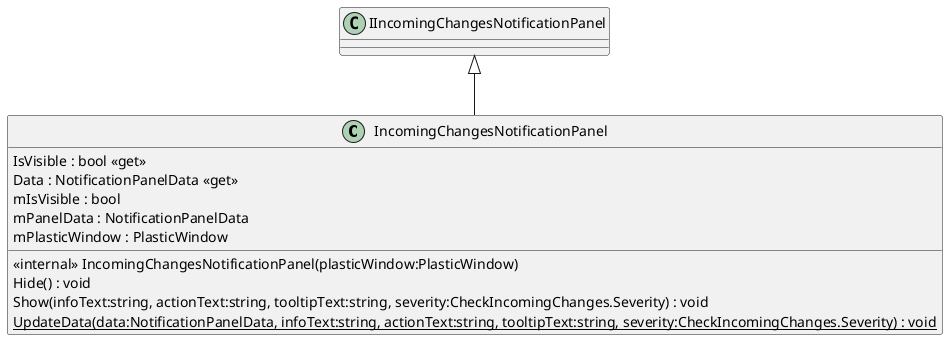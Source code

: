@startuml
class IncomingChangesNotificationPanel {
    IsVisible : bool <<get>>
    Data : NotificationPanelData <<get>>
    <<internal>> IncomingChangesNotificationPanel(plasticWindow:PlasticWindow)
    Hide() : void
    Show(infoText:string, actionText:string, tooltipText:string, severity:CheckIncomingChanges.Severity) : void
    {static} UpdateData(data:NotificationPanelData, infoText:string, actionText:string, tooltipText:string, severity:CheckIncomingChanges.Severity) : void
    mIsVisible : bool
    mPanelData : NotificationPanelData
    mPlasticWindow : PlasticWindow
}
IIncomingChangesNotificationPanel <|-- IncomingChangesNotificationPanel
@enduml
